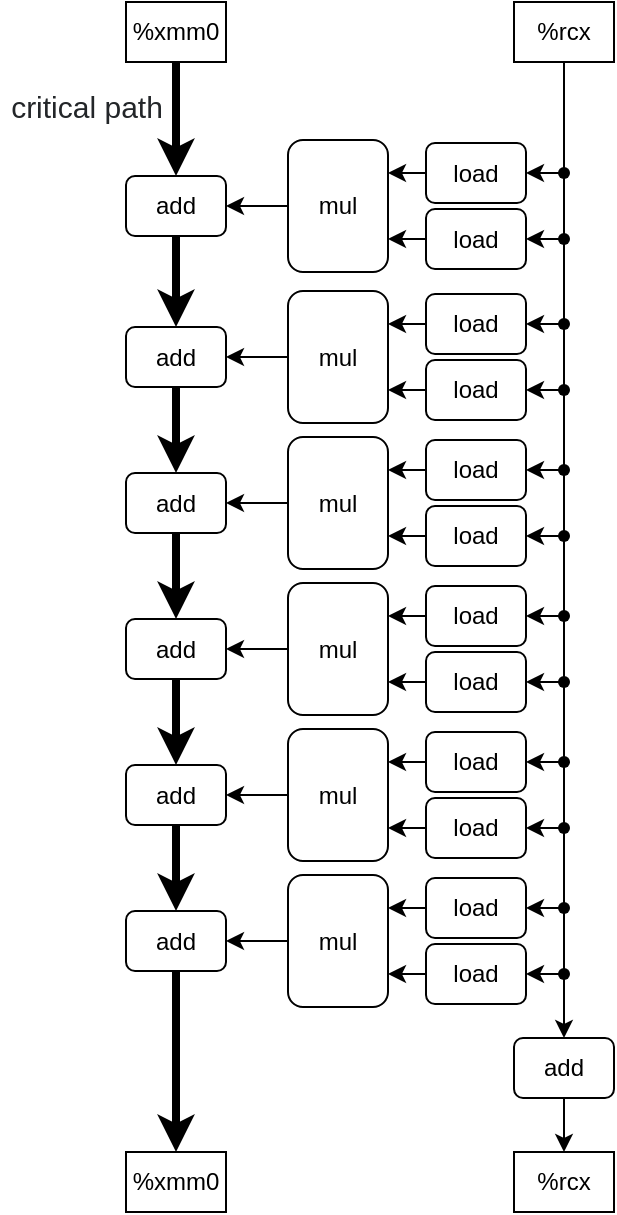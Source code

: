 <mxfile version="20.5.1" type="device"><diagram id="upSE5JlRlV2InqusmRxe" name="Page-1"><mxGraphModel dx="1422" dy="762" grid="0" gridSize="10" guides="1" tooltips="1" connect="1" arrows="0" fold="1" page="1" pageScale="1" pageWidth="827" pageHeight="1169" math="0" shadow="0"><root><mxCell id="0"/><mxCell id="1" parent="0"/><mxCell id="o_bM5a3YPDPlbq46B6bi-27" style="edgeStyle=orthogonalEdgeStyle;rounded=0;orthogonalLoop=1;jettySize=auto;html=1;exitX=0.5;exitY=1;exitDx=0;exitDy=0;entryX=0.5;entryY=0;entryDx=0;entryDy=0;strokeWidth=4;" parent="1" source="o_bM5a3YPDPlbq46B6bi-1" target="o_bM5a3YPDPlbq46B6bi-25" edge="1"><mxGeometry relative="1" as="geometry"/></mxCell><mxCell id="o_bM5a3YPDPlbq46B6bi-1" value="%xmm0" style="rounded=0;whiteSpace=wrap;html=1;" parent="1" vertex="1"><mxGeometry x="190" y="100" width="50" height="30" as="geometry"/></mxCell><mxCell id="o_bM5a3YPDPlbq46B6bi-5" value="%rcx" style="rounded=0;whiteSpace=wrap;html=1;" parent="1" vertex="1"><mxGeometry x="384" y="100" width="50" height="30" as="geometry"/></mxCell><mxCell id="QumIvFlOYunzHuO7iaZG-7" style="edgeStyle=orthogonalEdgeStyle;rounded=0;orthogonalLoop=1;jettySize=auto;html=1;exitX=0;exitY=0.5;exitDx=0;exitDy=0;entryX=1;entryY=0.75;entryDx=0;entryDy=0;" parent="1" source="o_bM5a3YPDPlbq46B6bi-8" target="o_bM5a3YPDPlbq46B6bi-15" edge="1"><mxGeometry relative="1" as="geometry"/></mxCell><mxCell id="o_bM5a3YPDPlbq46B6bi-8" value="load" style="rounded=1;whiteSpace=wrap;html=1;" parent="1" vertex="1"><mxGeometry x="340" y="203.5" width="50" height="30" as="geometry"/></mxCell><mxCell id="QumIvFlOYunzHuO7iaZG-6" style="edgeStyle=orthogonalEdgeStyle;rounded=0;orthogonalLoop=1;jettySize=auto;html=1;exitX=0;exitY=0.5;exitDx=0;exitDy=0;entryX=1;entryY=0.25;entryDx=0;entryDy=0;" parent="1" source="o_bM5a3YPDPlbq46B6bi-12" target="o_bM5a3YPDPlbq46B6bi-15" edge="1"><mxGeometry relative="1" as="geometry"/></mxCell><mxCell id="o_bM5a3YPDPlbq46B6bi-12" value="load" style="rounded=1;whiteSpace=wrap;html=1;" parent="1" vertex="1"><mxGeometry x="340" y="170.5" width="50" height="30" as="geometry"/></mxCell><mxCell id="iHk3qoN62G-pv1Xq_onD-13" style="edgeStyle=orthogonalEdgeStyle;rounded=0;orthogonalLoop=1;jettySize=auto;html=1;exitX=0;exitY=0.5;exitDx=0;exitDy=0;entryX=1;entryY=0.5;entryDx=0;entryDy=0;" edge="1" parent="1" source="o_bM5a3YPDPlbq46B6bi-15" target="o_bM5a3YPDPlbq46B6bi-25"><mxGeometry relative="1" as="geometry"/></mxCell><mxCell id="o_bM5a3YPDPlbq46B6bi-15" value="mul" style="rounded=1;whiteSpace=wrap;html=1;" parent="1" vertex="1"><mxGeometry x="271" y="169" width="50" height="66" as="geometry"/></mxCell><mxCell id="QumIvFlOYunzHuO7iaZG-10" style="edgeStyle=orthogonalEdgeStyle;rounded=0;orthogonalLoop=1;jettySize=auto;html=1;exitX=0.5;exitY=1;exitDx=0;exitDy=0;entryX=0.5;entryY=0;entryDx=0;entryDy=0;" parent="1" source="o_bM5a3YPDPlbq46B6bi-23" target="o_bM5a3YPDPlbq46B6bi-37" edge="1"><mxGeometry relative="1" as="geometry"/></mxCell><mxCell id="o_bM5a3YPDPlbq46B6bi-23" value="add" style="rounded=1;whiteSpace=wrap;html=1;" parent="1" vertex="1"><mxGeometry x="384" y="618" width="50" height="30" as="geometry"/></mxCell><mxCell id="iHk3qoN62G-pv1Xq_onD-74" style="edgeStyle=orthogonalEdgeStyle;rounded=0;orthogonalLoop=1;jettySize=auto;html=1;exitX=0.5;exitY=1;exitDx=0;exitDy=0;strokeWidth=4;" edge="1" parent="1" source="o_bM5a3YPDPlbq46B6bi-25" target="iHk3qoN62G-pv1Xq_onD-20"><mxGeometry relative="1" as="geometry"/></mxCell><mxCell id="o_bM5a3YPDPlbq46B6bi-25" value="add" style="rounded=1;whiteSpace=wrap;html=1;" parent="1" vertex="1"><mxGeometry x="190" y="187" width="50" height="30" as="geometry"/></mxCell><mxCell id="o_bM5a3YPDPlbq46B6bi-35" value="%xmm0" style="rounded=0;whiteSpace=wrap;html=1;" parent="1" vertex="1"><mxGeometry x="190" y="675" width="50" height="30" as="geometry"/></mxCell><mxCell id="o_bM5a3YPDPlbq46B6bi-37" value="%rcx" style="rounded=0;whiteSpace=wrap;html=1;" parent="1" vertex="1"><mxGeometry x="384" y="675" width="50" height="30" as="geometry"/></mxCell><mxCell id="o_bM5a3YPDPlbq46B6bi-45" value="" style="shape=waypoint;sketch=0;fillStyle=solid;size=6;pointerEvents=1;points=[];fillColor=none;resizable=0;rotatable=0;perimeter=centerPerimeter;snapToPoint=1;" parent="1" vertex="1"><mxGeometry x="389" y="165.5" width="40" height="40" as="geometry"/></mxCell><mxCell id="o_bM5a3YPDPlbq46B6bi-46" value="" style="edgeStyle=orthogonalEdgeStyle;rounded=0;orthogonalLoop=1;jettySize=auto;html=1;exitX=0.5;exitY=1;exitDx=0;exitDy=0;entryDx=0;entryDy=0;endArrow=none;" parent="1" source="o_bM5a3YPDPlbq46B6bi-5" target="o_bM5a3YPDPlbq46B6bi-45" edge="1"><mxGeometry relative="1" as="geometry"><mxPoint x="409" y="130" as="sourcePoint"/><mxPoint x="409" y="460" as="targetPoint"/></mxGeometry></mxCell><mxCell id="o_bM5a3YPDPlbq46B6bi-52" value="" style="shape=waypoint;sketch=0;fillStyle=solid;size=6;pointerEvents=1;points=[];fillColor=none;resizable=0;rotatable=0;perimeter=centerPerimeter;snapToPoint=1;" parent="1" vertex="1"><mxGeometry x="389" y="198.5" width="40" height="40" as="geometry"/></mxCell><mxCell id="o_bM5a3YPDPlbq46B6bi-53" value="" style="edgeStyle=orthogonalEdgeStyle;rounded=0;orthogonalLoop=1;jettySize=auto;html=1;exitDx=0;exitDy=0;entryDx=0;entryDy=0;startArrow=none;exitX=0.3;exitY=1.025;exitPerimeter=0;endArrow=none;" parent="1" source="o_bM5a3YPDPlbq46B6bi-45" target="o_bM5a3YPDPlbq46B6bi-52" edge="1"><mxGeometry relative="1" as="geometry"><mxPoint x="472" y="193" as="sourcePoint"/><mxPoint x="472" y="469" as="targetPoint"/></mxGeometry></mxCell><mxCell id="QumIvFlOYunzHuO7iaZG-11" value="" style="endArrow=classic;html=1;rounded=0;exitX=0.4;exitY=0.563;exitDx=0;exitDy=0;exitPerimeter=0;" parent="1" source="o_bM5a3YPDPlbq46B6bi-45" target="o_bM5a3YPDPlbq46B6bi-12" edge="1"><mxGeometry width="50" height="50" relative="1" as="geometry"><mxPoint x="422" y="368" as="sourcePoint"/><mxPoint x="472" y="318" as="targetPoint"/></mxGeometry></mxCell><mxCell id="QumIvFlOYunzHuO7iaZG-12" style="edgeStyle=orthogonalEdgeStyle;rounded=0;orthogonalLoop=1;jettySize=auto;html=1;exitX=0.475;exitY=0.563;exitDx=0;exitDy=0;entryX=1;entryY=0.5;entryDx=0;entryDy=0;exitPerimeter=0;" parent="1" source="o_bM5a3YPDPlbq46B6bi-52" target="o_bM5a3YPDPlbq46B6bi-8" edge="1"><mxGeometry relative="1" as="geometry"><mxPoint x="419" y="327" as="sourcePoint"/><mxPoint x="419" y="359" as="targetPoint"/></mxGeometry></mxCell><mxCell id="QumIvFlOYunzHuO7iaZG-13" style="edgeStyle=orthogonalEdgeStyle;rounded=0;orthogonalLoop=1;jettySize=auto;html=1;entryX=0.5;entryY=0;entryDx=0;entryDy=0;" parent="1" source="o_bM5a3YPDPlbq46B6bi-52" target="o_bM5a3YPDPlbq46B6bi-23" edge="1"><mxGeometry relative="1" as="geometry"><mxPoint x="429" y="337" as="sourcePoint"/><mxPoint x="468" y="268" as="targetPoint"/></mxGeometry></mxCell><mxCell id="QumIvFlOYunzHuO7iaZG-15" value="&lt;span style=&quot;color: rgb(35 , 38 , 41) ; font-family: , &amp;#34;blinkmacsystemfont&amp;#34; , &amp;#34;segoe ui adjusted&amp;#34; , &amp;#34;segoe ui&amp;#34; , &amp;#34;liberation sans&amp;#34; , sans-serif ; font-size: 15px ; text-align: left ; background-color: rgb(255 , 255 , 255)&quot;&gt;critical path&lt;/span&gt;" style="text;html=1;align=center;verticalAlign=middle;resizable=0;points=[];autosize=1;strokeColor=none;fillColor=none;" parent="1" vertex="1"><mxGeometry x="127" y="142" width="86" height="19" as="geometry"/></mxCell><mxCell id="iHk3qoN62G-pv1Xq_onD-14" style="edgeStyle=orthogonalEdgeStyle;rounded=0;orthogonalLoop=1;jettySize=auto;html=1;exitX=0;exitY=0.5;exitDx=0;exitDy=0;entryX=1;entryY=0.75;entryDx=0;entryDy=0;" edge="1" parent="1" source="iHk3qoN62G-pv1Xq_onD-15" target="iHk3qoN62G-pv1Xq_onD-19"><mxGeometry relative="1" as="geometry"/></mxCell><mxCell id="iHk3qoN62G-pv1Xq_onD-15" value="load" style="rounded=1;whiteSpace=wrap;html=1;" vertex="1" parent="1"><mxGeometry x="340" y="279" width="50" height="30" as="geometry"/></mxCell><mxCell id="iHk3qoN62G-pv1Xq_onD-16" style="edgeStyle=orthogonalEdgeStyle;rounded=0;orthogonalLoop=1;jettySize=auto;html=1;exitX=0;exitY=0.5;exitDx=0;exitDy=0;entryX=1;entryY=0.25;entryDx=0;entryDy=0;" edge="1" parent="1" source="iHk3qoN62G-pv1Xq_onD-17" target="iHk3qoN62G-pv1Xq_onD-19"><mxGeometry relative="1" as="geometry"/></mxCell><mxCell id="iHk3qoN62G-pv1Xq_onD-17" value="load" style="rounded=1;whiteSpace=wrap;html=1;" vertex="1" parent="1"><mxGeometry x="340" y="246" width="50" height="30" as="geometry"/></mxCell><mxCell id="iHk3qoN62G-pv1Xq_onD-18" style="edgeStyle=orthogonalEdgeStyle;rounded=0;orthogonalLoop=1;jettySize=auto;html=1;exitX=0;exitY=0.5;exitDx=0;exitDy=0;entryX=1;entryY=0.5;entryDx=0;entryDy=0;" edge="1" parent="1" source="iHk3qoN62G-pv1Xq_onD-19" target="iHk3qoN62G-pv1Xq_onD-20"><mxGeometry relative="1" as="geometry"/></mxCell><mxCell id="iHk3qoN62G-pv1Xq_onD-19" value="mul" style="rounded=1;whiteSpace=wrap;html=1;" vertex="1" parent="1"><mxGeometry x="271" y="244.5" width="50" height="66" as="geometry"/></mxCell><mxCell id="iHk3qoN62G-pv1Xq_onD-75" style="edgeStyle=orthogonalEdgeStyle;rounded=0;orthogonalLoop=1;jettySize=auto;html=1;exitX=0.5;exitY=1;exitDx=0;exitDy=0;entryX=0.5;entryY=0;entryDx=0;entryDy=0;strokeWidth=4;" edge="1" parent="1" source="iHk3qoN62G-pv1Xq_onD-20" target="iHk3qoN62G-pv1Xq_onD-32"><mxGeometry relative="1" as="geometry"/></mxCell><mxCell id="iHk3qoN62G-pv1Xq_onD-20" value="add" style="rounded=1;whiteSpace=wrap;html=1;" vertex="1" parent="1"><mxGeometry x="190" y="262.5" width="50" height="30" as="geometry"/></mxCell><mxCell id="iHk3qoN62G-pv1Xq_onD-21" value="" style="shape=waypoint;sketch=0;fillStyle=solid;size=6;pointerEvents=1;points=[];fillColor=none;resizable=0;rotatable=0;perimeter=centerPerimeter;snapToPoint=1;" vertex="1" parent="1"><mxGeometry x="389" y="241" width="40" height="40" as="geometry"/></mxCell><mxCell id="iHk3qoN62G-pv1Xq_onD-22" value="" style="shape=waypoint;sketch=0;fillStyle=solid;size=6;pointerEvents=1;points=[];fillColor=none;resizable=0;rotatable=0;perimeter=centerPerimeter;snapToPoint=1;" vertex="1" parent="1"><mxGeometry x="389" y="274" width="40" height="40" as="geometry"/></mxCell><mxCell id="iHk3qoN62G-pv1Xq_onD-23" value="" style="edgeStyle=orthogonalEdgeStyle;rounded=0;orthogonalLoop=1;jettySize=auto;html=1;exitDx=0;exitDy=0;entryDx=0;entryDy=0;startArrow=none;exitX=0.3;exitY=1.025;exitPerimeter=0;endArrow=none;" edge="1" parent="1" source="iHk3qoN62G-pv1Xq_onD-21" target="iHk3qoN62G-pv1Xq_onD-22"><mxGeometry relative="1" as="geometry"><mxPoint x="472" y="268.5" as="sourcePoint"/><mxPoint x="472" y="544.5" as="targetPoint"/></mxGeometry></mxCell><mxCell id="iHk3qoN62G-pv1Xq_onD-24" value="" style="endArrow=classic;html=1;rounded=0;exitX=0.4;exitY=0.563;exitDx=0;exitDy=0;exitPerimeter=0;" edge="1" parent="1" source="iHk3qoN62G-pv1Xq_onD-21" target="iHk3qoN62G-pv1Xq_onD-17"><mxGeometry width="50" height="50" relative="1" as="geometry"><mxPoint x="422" y="443.5" as="sourcePoint"/><mxPoint x="472" y="393.5" as="targetPoint"/></mxGeometry></mxCell><mxCell id="iHk3qoN62G-pv1Xq_onD-25" style="edgeStyle=orthogonalEdgeStyle;rounded=0;orthogonalLoop=1;jettySize=auto;html=1;exitX=0.475;exitY=0.563;exitDx=0;exitDy=0;entryX=1;entryY=0.5;entryDx=0;entryDy=0;exitPerimeter=0;" edge="1" parent="1" source="iHk3qoN62G-pv1Xq_onD-22" target="iHk3qoN62G-pv1Xq_onD-15"><mxGeometry relative="1" as="geometry"><mxPoint x="419" y="402.5" as="sourcePoint"/><mxPoint x="419" y="434.5" as="targetPoint"/></mxGeometry></mxCell><mxCell id="iHk3qoN62G-pv1Xq_onD-26" style="edgeStyle=orthogonalEdgeStyle;rounded=0;orthogonalLoop=1;jettySize=auto;html=1;exitX=0;exitY=0.5;exitDx=0;exitDy=0;entryX=1;entryY=0.75;entryDx=0;entryDy=0;" edge="1" parent="1" source="iHk3qoN62G-pv1Xq_onD-27" target="iHk3qoN62G-pv1Xq_onD-31"><mxGeometry relative="1" as="geometry"/></mxCell><mxCell id="iHk3qoN62G-pv1Xq_onD-27" value="load" style="rounded=1;whiteSpace=wrap;html=1;" vertex="1" parent="1"><mxGeometry x="340" y="352" width="50" height="30" as="geometry"/></mxCell><mxCell id="iHk3qoN62G-pv1Xq_onD-28" style="edgeStyle=orthogonalEdgeStyle;rounded=0;orthogonalLoop=1;jettySize=auto;html=1;exitX=0;exitY=0.5;exitDx=0;exitDy=0;entryX=1;entryY=0.25;entryDx=0;entryDy=0;" edge="1" parent="1" source="iHk3qoN62G-pv1Xq_onD-29" target="iHk3qoN62G-pv1Xq_onD-31"><mxGeometry relative="1" as="geometry"/></mxCell><mxCell id="iHk3qoN62G-pv1Xq_onD-29" value="load" style="rounded=1;whiteSpace=wrap;html=1;" vertex="1" parent="1"><mxGeometry x="340" y="319" width="50" height="30" as="geometry"/></mxCell><mxCell id="iHk3qoN62G-pv1Xq_onD-30" style="edgeStyle=orthogonalEdgeStyle;rounded=0;orthogonalLoop=1;jettySize=auto;html=1;exitX=0;exitY=0.5;exitDx=0;exitDy=0;entryX=1;entryY=0.5;entryDx=0;entryDy=0;" edge="1" parent="1" source="iHk3qoN62G-pv1Xq_onD-31" target="iHk3qoN62G-pv1Xq_onD-32"><mxGeometry relative="1" as="geometry"/></mxCell><mxCell id="iHk3qoN62G-pv1Xq_onD-31" value="mul" style="rounded=1;whiteSpace=wrap;html=1;" vertex="1" parent="1"><mxGeometry x="271" y="317.5" width="50" height="66" as="geometry"/></mxCell><mxCell id="iHk3qoN62G-pv1Xq_onD-76" style="edgeStyle=orthogonalEdgeStyle;rounded=0;orthogonalLoop=1;jettySize=auto;html=1;exitX=0.5;exitY=1;exitDx=0;exitDy=0;entryX=0.5;entryY=0;entryDx=0;entryDy=0;strokeWidth=4;" edge="1" parent="1" source="iHk3qoN62G-pv1Xq_onD-32" target="iHk3qoN62G-pv1Xq_onD-44"><mxGeometry relative="1" as="geometry"/></mxCell><mxCell id="iHk3qoN62G-pv1Xq_onD-32" value="add" style="rounded=1;whiteSpace=wrap;html=1;" vertex="1" parent="1"><mxGeometry x="190" y="335.5" width="50" height="30" as="geometry"/></mxCell><mxCell id="iHk3qoN62G-pv1Xq_onD-33" value="" style="shape=waypoint;sketch=0;fillStyle=solid;size=6;pointerEvents=1;points=[];fillColor=none;resizable=0;rotatable=0;perimeter=centerPerimeter;snapToPoint=1;" vertex="1" parent="1"><mxGeometry x="389" y="314" width="40" height="40" as="geometry"/></mxCell><mxCell id="iHk3qoN62G-pv1Xq_onD-34" value="" style="shape=waypoint;sketch=0;fillStyle=solid;size=6;pointerEvents=1;points=[];fillColor=none;resizable=0;rotatable=0;perimeter=centerPerimeter;snapToPoint=1;" vertex="1" parent="1"><mxGeometry x="389" y="347" width="40" height="40" as="geometry"/></mxCell><mxCell id="iHk3qoN62G-pv1Xq_onD-35" value="" style="edgeStyle=orthogonalEdgeStyle;rounded=0;orthogonalLoop=1;jettySize=auto;html=1;exitDx=0;exitDy=0;entryDx=0;entryDy=0;startArrow=none;exitX=0.3;exitY=1.025;exitPerimeter=0;endArrow=none;" edge="1" parent="1" source="iHk3qoN62G-pv1Xq_onD-33" target="iHk3qoN62G-pv1Xq_onD-34"><mxGeometry relative="1" as="geometry"><mxPoint x="472" y="341.5" as="sourcePoint"/><mxPoint x="472" y="617.5" as="targetPoint"/></mxGeometry></mxCell><mxCell id="iHk3qoN62G-pv1Xq_onD-36" value="" style="endArrow=classic;html=1;rounded=0;exitX=0.4;exitY=0.563;exitDx=0;exitDy=0;exitPerimeter=0;" edge="1" parent="1" source="iHk3qoN62G-pv1Xq_onD-33" target="iHk3qoN62G-pv1Xq_onD-29"><mxGeometry width="50" height="50" relative="1" as="geometry"><mxPoint x="422" y="516.5" as="sourcePoint"/><mxPoint x="472" y="466.5" as="targetPoint"/></mxGeometry></mxCell><mxCell id="iHk3qoN62G-pv1Xq_onD-37" style="edgeStyle=orthogonalEdgeStyle;rounded=0;orthogonalLoop=1;jettySize=auto;html=1;exitX=0.475;exitY=0.563;exitDx=0;exitDy=0;entryX=1;entryY=0.5;entryDx=0;entryDy=0;exitPerimeter=0;" edge="1" parent="1" source="iHk3qoN62G-pv1Xq_onD-34" target="iHk3qoN62G-pv1Xq_onD-27"><mxGeometry relative="1" as="geometry"><mxPoint x="419" y="475.5" as="sourcePoint"/><mxPoint x="419" y="507.5" as="targetPoint"/></mxGeometry></mxCell><mxCell id="iHk3qoN62G-pv1Xq_onD-38" style="edgeStyle=orthogonalEdgeStyle;rounded=0;orthogonalLoop=1;jettySize=auto;html=1;exitX=0;exitY=0.5;exitDx=0;exitDy=0;entryX=1;entryY=0.75;entryDx=0;entryDy=0;" edge="1" parent="1" source="iHk3qoN62G-pv1Xq_onD-39" target="iHk3qoN62G-pv1Xq_onD-43"><mxGeometry relative="1" as="geometry"/></mxCell><mxCell id="iHk3qoN62G-pv1Xq_onD-39" value="load" style="rounded=1;whiteSpace=wrap;html=1;" vertex="1" parent="1"><mxGeometry x="340" y="425" width="50" height="30" as="geometry"/></mxCell><mxCell id="iHk3qoN62G-pv1Xq_onD-40" style="edgeStyle=orthogonalEdgeStyle;rounded=0;orthogonalLoop=1;jettySize=auto;html=1;exitX=0;exitY=0.5;exitDx=0;exitDy=0;entryX=1;entryY=0.25;entryDx=0;entryDy=0;" edge="1" parent="1" source="iHk3qoN62G-pv1Xq_onD-41" target="iHk3qoN62G-pv1Xq_onD-43"><mxGeometry relative="1" as="geometry"/></mxCell><mxCell id="iHk3qoN62G-pv1Xq_onD-41" value="load" style="rounded=1;whiteSpace=wrap;html=1;" vertex="1" parent="1"><mxGeometry x="340" y="392" width="50" height="30" as="geometry"/></mxCell><mxCell id="iHk3qoN62G-pv1Xq_onD-42" style="edgeStyle=orthogonalEdgeStyle;rounded=0;orthogonalLoop=1;jettySize=auto;html=1;exitX=0;exitY=0.5;exitDx=0;exitDy=0;entryX=1;entryY=0.5;entryDx=0;entryDy=0;" edge="1" parent="1" source="iHk3qoN62G-pv1Xq_onD-43" target="iHk3qoN62G-pv1Xq_onD-44"><mxGeometry relative="1" as="geometry"/></mxCell><mxCell id="iHk3qoN62G-pv1Xq_onD-43" value="mul" style="rounded=1;whiteSpace=wrap;html=1;" vertex="1" parent="1"><mxGeometry x="271" y="390.5" width="50" height="66" as="geometry"/></mxCell><mxCell id="iHk3qoN62G-pv1Xq_onD-77" style="edgeStyle=orthogonalEdgeStyle;rounded=0;orthogonalLoop=1;jettySize=auto;html=1;exitX=0.5;exitY=1;exitDx=0;exitDy=0;entryX=0.5;entryY=0;entryDx=0;entryDy=0;strokeWidth=4;" edge="1" parent="1" source="iHk3qoN62G-pv1Xq_onD-44" target="iHk3qoN62G-pv1Xq_onD-56"><mxGeometry relative="1" as="geometry"/></mxCell><mxCell id="iHk3qoN62G-pv1Xq_onD-44" value="add" style="rounded=1;whiteSpace=wrap;html=1;" vertex="1" parent="1"><mxGeometry x="190" y="408.5" width="50" height="30" as="geometry"/></mxCell><mxCell id="iHk3qoN62G-pv1Xq_onD-45" value="" style="shape=waypoint;sketch=0;fillStyle=solid;size=6;pointerEvents=1;points=[];fillColor=none;resizable=0;rotatable=0;perimeter=centerPerimeter;snapToPoint=1;" vertex="1" parent="1"><mxGeometry x="389" y="387" width="40" height="40" as="geometry"/></mxCell><mxCell id="iHk3qoN62G-pv1Xq_onD-46" value="" style="shape=waypoint;sketch=0;fillStyle=solid;size=6;pointerEvents=1;points=[];fillColor=none;resizable=0;rotatable=0;perimeter=centerPerimeter;snapToPoint=1;" vertex="1" parent="1"><mxGeometry x="389" y="420" width="40" height="40" as="geometry"/></mxCell><mxCell id="iHk3qoN62G-pv1Xq_onD-47" value="" style="edgeStyle=orthogonalEdgeStyle;rounded=0;orthogonalLoop=1;jettySize=auto;html=1;exitDx=0;exitDy=0;entryDx=0;entryDy=0;startArrow=none;exitX=0.3;exitY=1.025;exitPerimeter=0;endArrow=none;" edge="1" parent="1" source="iHk3qoN62G-pv1Xq_onD-45" target="iHk3qoN62G-pv1Xq_onD-46"><mxGeometry relative="1" as="geometry"><mxPoint x="472" y="414.5" as="sourcePoint"/><mxPoint x="472" y="690.5" as="targetPoint"/></mxGeometry></mxCell><mxCell id="iHk3qoN62G-pv1Xq_onD-48" value="" style="endArrow=classic;html=1;rounded=0;exitX=0.4;exitY=0.563;exitDx=0;exitDy=0;exitPerimeter=0;" edge="1" parent="1" source="iHk3qoN62G-pv1Xq_onD-45" target="iHk3qoN62G-pv1Xq_onD-41"><mxGeometry width="50" height="50" relative="1" as="geometry"><mxPoint x="422" y="589.5" as="sourcePoint"/><mxPoint x="472" y="539.5" as="targetPoint"/></mxGeometry></mxCell><mxCell id="iHk3qoN62G-pv1Xq_onD-49" style="edgeStyle=orthogonalEdgeStyle;rounded=0;orthogonalLoop=1;jettySize=auto;html=1;exitX=0.475;exitY=0.563;exitDx=0;exitDy=0;entryX=1;entryY=0.5;entryDx=0;entryDy=0;exitPerimeter=0;" edge="1" parent="1" source="iHk3qoN62G-pv1Xq_onD-46" target="iHk3qoN62G-pv1Xq_onD-39"><mxGeometry relative="1" as="geometry"><mxPoint x="419" y="548.5" as="sourcePoint"/><mxPoint x="419" y="580.5" as="targetPoint"/></mxGeometry></mxCell><mxCell id="iHk3qoN62G-pv1Xq_onD-50" style="edgeStyle=orthogonalEdgeStyle;rounded=0;orthogonalLoop=1;jettySize=auto;html=1;exitX=0;exitY=0.5;exitDx=0;exitDy=0;entryX=1;entryY=0.75;entryDx=0;entryDy=0;" edge="1" parent="1" source="iHk3qoN62G-pv1Xq_onD-51" target="iHk3qoN62G-pv1Xq_onD-55"><mxGeometry relative="1" as="geometry"/></mxCell><mxCell id="iHk3qoN62G-pv1Xq_onD-51" value="load" style="rounded=1;whiteSpace=wrap;html=1;" vertex="1" parent="1"><mxGeometry x="340" y="498" width="50" height="30" as="geometry"/></mxCell><mxCell id="iHk3qoN62G-pv1Xq_onD-52" style="edgeStyle=orthogonalEdgeStyle;rounded=0;orthogonalLoop=1;jettySize=auto;html=1;exitX=0;exitY=0.5;exitDx=0;exitDy=0;entryX=1;entryY=0.25;entryDx=0;entryDy=0;" edge="1" parent="1" source="iHk3qoN62G-pv1Xq_onD-53" target="iHk3qoN62G-pv1Xq_onD-55"><mxGeometry relative="1" as="geometry"/></mxCell><mxCell id="iHk3qoN62G-pv1Xq_onD-53" value="load" style="rounded=1;whiteSpace=wrap;html=1;" vertex="1" parent="1"><mxGeometry x="340" y="465" width="50" height="30" as="geometry"/></mxCell><mxCell id="iHk3qoN62G-pv1Xq_onD-54" style="edgeStyle=orthogonalEdgeStyle;rounded=0;orthogonalLoop=1;jettySize=auto;html=1;exitX=0;exitY=0.5;exitDx=0;exitDy=0;entryX=1;entryY=0.5;entryDx=0;entryDy=0;" edge="1" parent="1" source="iHk3qoN62G-pv1Xq_onD-55" target="iHk3qoN62G-pv1Xq_onD-56"><mxGeometry relative="1" as="geometry"/></mxCell><mxCell id="iHk3qoN62G-pv1Xq_onD-55" value="mul" style="rounded=1;whiteSpace=wrap;html=1;" vertex="1" parent="1"><mxGeometry x="271" y="463.5" width="50" height="66" as="geometry"/></mxCell><mxCell id="iHk3qoN62G-pv1Xq_onD-78" style="edgeStyle=orthogonalEdgeStyle;rounded=0;orthogonalLoop=1;jettySize=auto;html=1;exitX=0.5;exitY=1;exitDx=0;exitDy=0;strokeWidth=4;" edge="1" parent="1" source="iHk3qoN62G-pv1Xq_onD-56" target="iHk3qoN62G-pv1Xq_onD-68"><mxGeometry relative="1" as="geometry"/></mxCell><mxCell id="iHk3qoN62G-pv1Xq_onD-56" value="add" style="rounded=1;whiteSpace=wrap;html=1;" vertex="1" parent="1"><mxGeometry x="190" y="481.5" width="50" height="30" as="geometry"/></mxCell><mxCell id="iHk3qoN62G-pv1Xq_onD-57" value="" style="shape=waypoint;sketch=0;fillStyle=solid;size=6;pointerEvents=1;points=[];fillColor=none;resizable=0;rotatable=0;perimeter=centerPerimeter;snapToPoint=1;" vertex="1" parent="1"><mxGeometry x="389" y="460" width="40" height="40" as="geometry"/></mxCell><mxCell id="iHk3qoN62G-pv1Xq_onD-58" value="" style="shape=waypoint;sketch=0;fillStyle=solid;size=6;pointerEvents=1;points=[];fillColor=none;resizable=0;rotatable=0;perimeter=centerPerimeter;snapToPoint=1;" vertex="1" parent="1"><mxGeometry x="389" y="493" width="40" height="40" as="geometry"/></mxCell><mxCell id="iHk3qoN62G-pv1Xq_onD-59" value="" style="edgeStyle=orthogonalEdgeStyle;rounded=0;orthogonalLoop=1;jettySize=auto;html=1;exitDx=0;exitDy=0;entryDx=0;entryDy=0;startArrow=none;exitX=0.3;exitY=1.025;exitPerimeter=0;endArrow=none;" edge="1" parent="1" source="iHk3qoN62G-pv1Xq_onD-57" target="iHk3qoN62G-pv1Xq_onD-58"><mxGeometry relative="1" as="geometry"><mxPoint x="472" y="487.5" as="sourcePoint"/><mxPoint x="472" y="763.5" as="targetPoint"/></mxGeometry></mxCell><mxCell id="iHk3qoN62G-pv1Xq_onD-60" value="" style="endArrow=classic;html=1;rounded=0;exitX=0.4;exitY=0.563;exitDx=0;exitDy=0;exitPerimeter=0;" edge="1" parent="1" source="iHk3qoN62G-pv1Xq_onD-57" target="iHk3qoN62G-pv1Xq_onD-53"><mxGeometry width="50" height="50" relative="1" as="geometry"><mxPoint x="422" y="662.5" as="sourcePoint"/><mxPoint x="472" y="612.5" as="targetPoint"/></mxGeometry></mxCell><mxCell id="iHk3qoN62G-pv1Xq_onD-61" style="edgeStyle=orthogonalEdgeStyle;rounded=0;orthogonalLoop=1;jettySize=auto;html=1;exitX=0.475;exitY=0.563;exitDx=0;exitDy=0;entryX=1;entryY=0.5;entryDx=0;entryDy=0;exitPerimeter=0;" edge="1" parent="1" source="iHk3qoN62G-pv1Xq_onD-58" target="iHk3qoN62G-pv1Xq_onD-51"><mxGeometry relative="1" as="geometry"><mxPoint x="419" y="621.5" as="sourcePoint"/><mxPoint x="419" y="653.5" as="targetPoint"/></mxGeometry></mxCell><mxCell id="iHk3qoN62G-pv1Xq_onD-62" style="edgeStyle=orthogonalEdgeStyle;rounded=0;orthogonalLoop=1;jettySize=auto;html=1;exitX=0;exitY=0.5;exitDx=0;exitDy=0;entryX=1;entryY=0.75;entryDx=0;entryDy=0;" edge="1" parent="1" source="iHk3qoN62G-pv1Xq_onD-63" target="iHk3qoN62G-pv1Xq_onD-67"><mxGeometry relative="1" as="geometry"/></mxCell><mxCell id="iHk3qoN62G-pv1Xq_onD-63" value="load" style="rounded=1;whiteSpace=wrap;html=1;" vertex="1" parent="1"><mxGeometry x="340" y="571" width="50" height="30" as="geometry"/></mxCell><mxCell id="iHk3qoN62G-pv1Xq_onD-64" style="edgeStyle=orthogonalEdgeStyle;rounded=0;orthogonalLoop=1;jettySize=auto;html=1;exitX=0;exitY=0.5;exitDx=0;exitDy=0;entryX=1;entryY=0.25;entryDx=0;entryDy=0;" edge="1" parent="1" source="iHk3qoN62G-pv1Xq_onD-65" target="iHk3qoN62G-pv1Xq_onD-67"><mxGeometry relative="1" as="geometry"/></mxCell><mxCell id="iHk3qoN62G-pv1Xq_onD-65" value="load" style="rounded=1;whiteSpace=wrap;html=1;" vertex="1" parent="1"><mxGeometry x="340" y="538" width="50" height="30" as="geometry"/></mxCell><mxCell id="iHk3qoN62G-pv1Xq_onD-66" style="edgeStyle=orthogonalEdgeStyle;rounded=0;orthogonalLoop=1;jettySize=auto;html=1;exitX=0;exitY=0.5;exitDx=0;exitDy=0;entryX=1;entryY=0.5;entryDx=0;entryDy=0;" edge="1" parent="1" source="iHk3qoN62G-pv1Xq_onD-67" target="iHk3qoN62G-pv1Xq_onD-68"><mxGeometry relative="1" as="geometry"/></mxCell><mxCell id="iHk3qoN62G-pv1Xq_onD-67" value="mul" style="rounded=1;whiteSpace=wrap;html=1;" vertex="1" parent="1"><mxGeometry x="271" y="536.5" width="50" height="66" as="geometry"/></mxCell><mxCell id="iHk3qoN62G-pv1Xq_onD-79" style="edgeStyle=orthogonalEdgeStyle;rounded=0;orthogonalLoop=1;jettySize=auto;html=1;exitX=0.5;exitY=1;exitDx=0;exitDy=0;strokeWidth=4;" edge="1" parent="1" source="iHk3qoN62G-pv1Xq_onD-68" target="o_bM5a3YPDPlbq46B6bi-35"><mxGeometry relative="1" as="geometry"/></mxCell><mxCell id="iHk3qoN62G-pv1Xq_onD-68" value="add" style="rounded=1;whiteSpace=wrap;html=1;" vertex="1" parent="1"><mxGeometry x="190" y="554.5" width="50" height="30" as="geometry"/></mxCell><mxCell id="iHk3qoN62G-pv1Xq_onD-69" value="" style="shape=waypoint;sketch=0;fillStyle=solid;size=6;pointerEvents=1;points=[];fillColor=none;resizable=0;rotatable=0;perimeter=centerPerimeter;snapToPoint=1;" vertex="1" parent="1"><mxGeometry x="389" y="533" width="40" height="40" as="geometry"/></mxCell><mxCell id="iHk3qoN62G-pv1Xq_onD-70" value="" style="shape=waypoint;sketch=0;fillStyle=solid;size=6;pointerEvents=1;points=[];fillColor=none;resizable=0;rotatable=0;perimeter=centerPerimeter;snapToPoint=1;" vertex="1" parent="1"><mxGeometry x="389" y="566" width="40" height="40" as="geometry"/></mxCell><mxCell id="iHk3qoN62G-pv1Xq_onD-71" value="" style="edgeStyle=orthogonalEdgeStyle;rounded=0;orthogonalLoop=1;jettySize=auto;html=1;exitDx=0;exitDy=0;entryDx=0;entryDy=0;startArrow=none;exitX=0.3;exitY=1.025;exitPerimeter=0;endArrow=none;" edge="1" parent="1" source="iHk3qoN62G-pv1Xq_onD-69" target="iHk3qoN62G-pv1Xq_onD-70"><mxGeometry relative="1" as="geometry"><mxPoint x="472" y="560.5" as="sourcePoint"/><mxPoint x="472" y="836.5" as="targetPoint"/></mxGeometry></mxCell><mxCell id="iHk3qoN62G-pv1Xq_onD-72" value="" style="endArrow=classic;html=1;rounded=0;exitX=0.4;exitY=0.563;exitDx=0;exitDy=0;exitPerimeter=0;" edge="1" parent="1" source="iHk3qoN62G-pv1Xq_onD-69" target="iHk3qoN62G-pv1Xq_onD-65"><mxGeometry width="50" height="50" relative="1" as="geometry"><mxPoint x="422" y="735.5" as="sourcePoint"/><mxPoint x="472" y="685.5" as="targetPoint"/></mxGeometry></mxCell><mxCell id="iHk3qoN62G-pv1Xq_onD-73" style="edgeStyle=orthogonalEdgeStyle;rounded=0;orthogonalLoop=1;jettySize=auto;html=1;exitX=0.475;exitY=0.563;exitDx=0;exitDy=0;entryX=1;entryY=0.5;entryDx=0;entryDy=0;exitPerimeter=0;" edge="1" parent="1" source="iHk3qoN62G-pv1Xq_onD-70" target="iHk3qoN62G-pv1Xq_onD-63"><mxGeometry relative="1" as="geometry"><mxPoint x="419" y="694.5" as="sourcePoint"/><mxPoint x="419" y="726.5" as="targetPoint"/></mxGeometry></mxCell></root></mxGraphModel></diagram></mxfile>